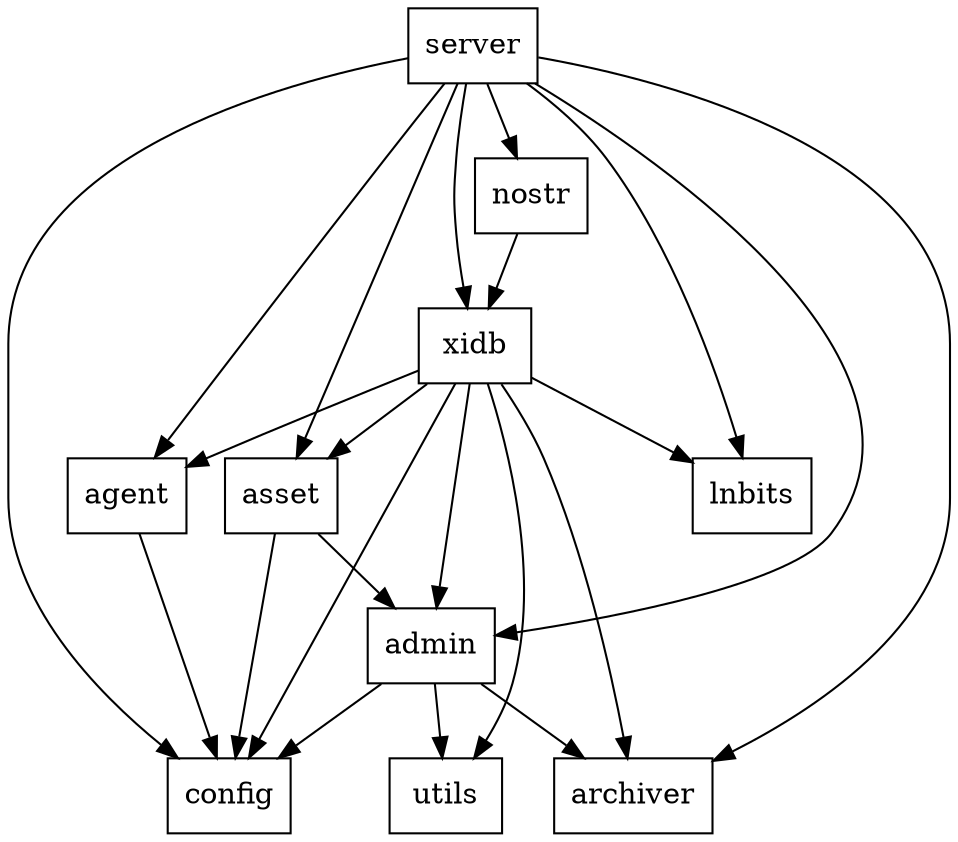 digraph G {
  node [shape=box];
  xidb -> config;
  xidb -> agent;
  xidb -> asset;
  xidb -> admin;
  xidb -> utils;
  xidb -> archiver;
  xidb -> lnbits;
  agent -> config;
  admin -> config;
  admin -> utils;
  admin -> archiver;
  server -> config;
  server -> lnbits;
  server -> agent;
  server -> asset;
  server -> admin;
  server -> xidb;
  server -> archiver;
  server -> nostr;
  nostr -> xidb;
  asset -> config;
  asset -> admin;
}

